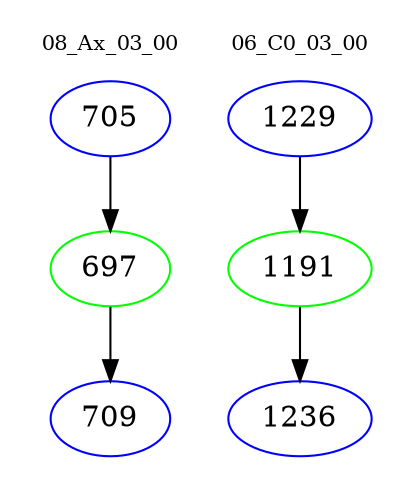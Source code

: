 digraph{
subgraph cluster_0 {
color = white
label = "08_Ax_03_00";
fontsize=10;
T0_705 [label="705", color="blue"]
T0_705 -> T0_697 [color="black"]
T0_697 [label="697", color="green"]
T0_697 -> T0_709 [color="black"]
T0_709 [label="709", color="blue"]
}
subgraph cluster_1 {
color = white
label = "06_C0_03_00";
fontsize=10;
T1_1229 [label="1229", color="blue"]
T1_1229 -> T1_1191 [color="black"]
T1_1191 [label="1191", color="green"]
T1_1191 -> T1_1236 [color="black"]
T1_1236 [label="1236", color="blue"]
}
}

